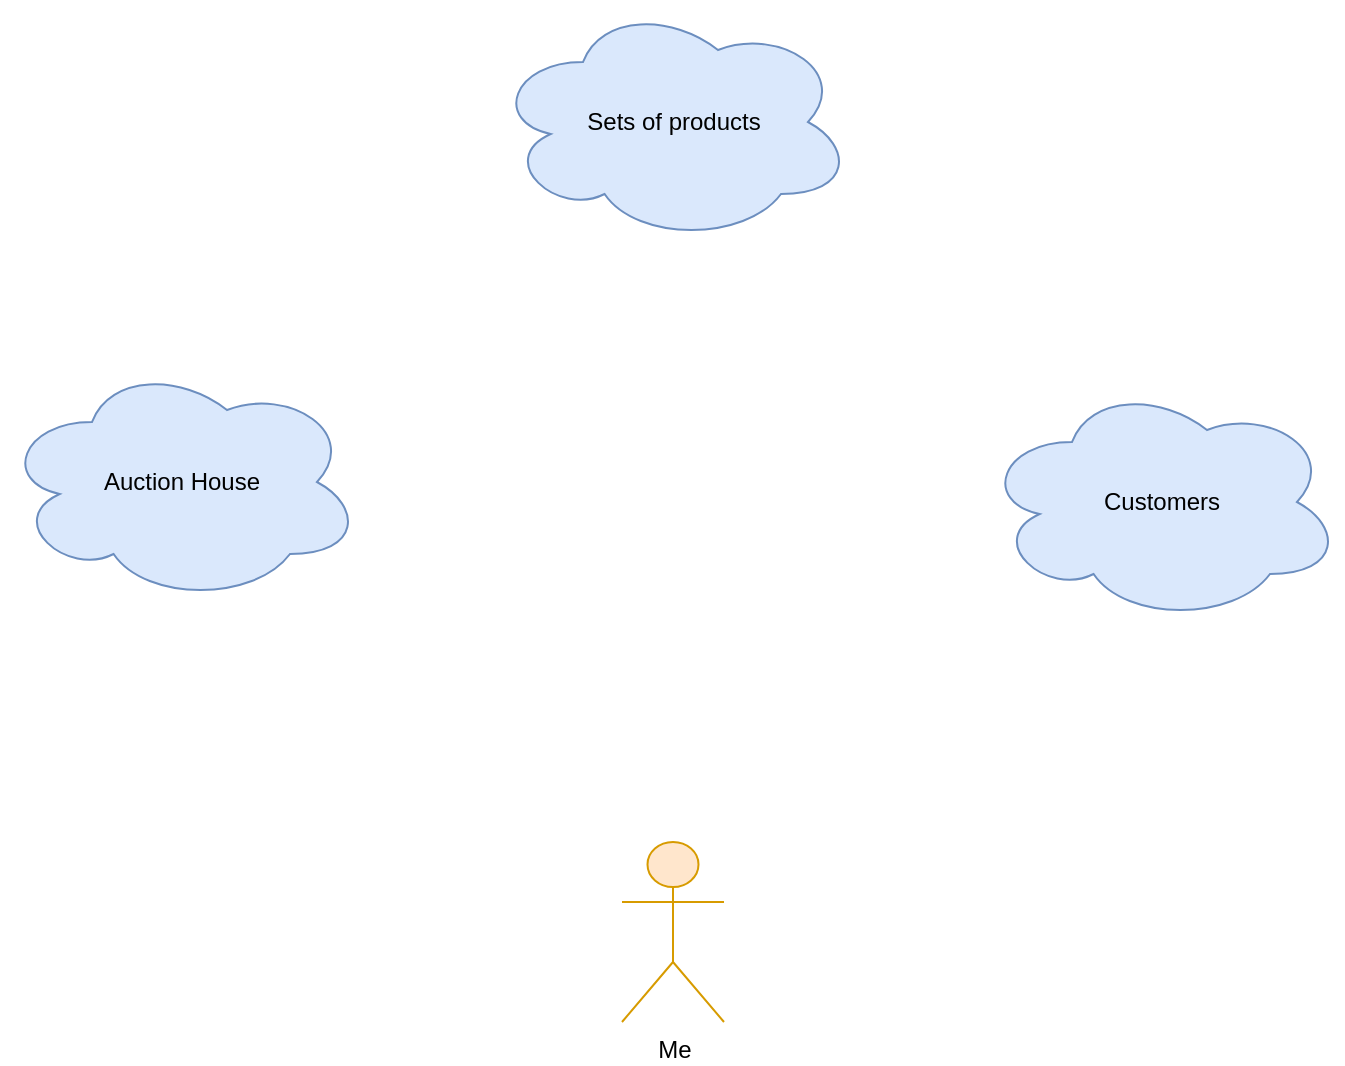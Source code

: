 <mxfile>
    <diagram id="LDu34mBQQuChH-cnlcev" name="Step1-Purpose">
        <mxGraphModel dx="945" dy="722" grid="1" gridSize="10" guides="1" tooltips="1" connect="1" arrows="1" fold="1" page="1" pageScale="1" pageWidth="827" pageHeight="1169" math="0" shadow="0">
            <root>
                <mxCell id="0"/>
                <mxCell id="1" parent="0"/>
                <mxCell id="IRgxSV-u55t7lliXxvqD-1" value="Me" style="shape=umlActor;verticalLabelPosition=bottom;verticalAlign=top;html=1;outlineConnect=0;fillColor=#ffe6cc;strokeColor=#d79b00;" vertex="1" parent="1">
                    <mxGeometry x="380" y="560" width="51" height="90" as="geometry"/>
                </mxCell>
                <mxCell id="IRgxSV-u55t7lliXxvqD-2" value="Auction House" style="ellipse;shape=cloud;whiteSpace=wrap;html=1;fillColor=#dae8fc;strokeColor=#6c8ebf;" vertex="1" parent="1">
                    <mxGeometry x="70" y="320" width="180" height="120" as="geometry"/>
                </mxCell>
                <mxCell id="IRgxSV-u55t7lliXxvqD-3" value="Sets of products" style="ellipse;shape=cloud;whiteSpace=wrap;html=1;fillColor=#dae8fc;strokeColor=#6c8ebf;" vertex="1" parent="1">
                    <mxGeometry x="315.5" y="140" width="180" height="120" as="geometry"/>
                </mxCell>
                <mxCell id="IRgxSV-u55t7lliXxvqD-4" value="Customers" style="ellipse;shape=cloud;whiteSpace=wrap;html=1;fillColor=#dae8fc;strokeColor=#6c8ebf;" vertex="1" parent="1">
                    <mxGeometry x="560" y="330" width="180" height="120" as="geometry"/>
                </mxCell>
            </root>
        </mxGraphModel>
    </diagram>
    <diagram id="hTLwfF3sU6FEyIsyFD9O" name="Step2- ER Model">
        <mxGraphModel dx="945" dy="722" grid="1" gridSize="10" guides="1" tooltips="1" connect="1" arrows="1" fold="1" page="1" pageScale="1" pageWidth="827" pageHeight="1169" math="0" shadow="0">
            <root>
                <mxCell id="JP4jf479MAIPDGqH67uS-0"/>
                <mxCell id="JP4jf479MAIPDGqH67uS-1" parent="JP4jf479MAIPDGqH67uS-0"/>
            </root>
        </mxGraphModel>
    </diagram>
    <diagram id="yKbAttKq7dpx1Gm8LJRe" name="Step3- UML">
        <mxGraphModel dx="945" dy="722" grid="1" gridSize="10" guides="1" tooltips="1" connect="1" arrows="1" fold="1" page="1" pageScale="1" pageWidth="827" pageHeight="1169" math="0" shadow="0">
            <root>
                <mxCell id="BrkPRGftGvAoWFTweqpY-0"/>
                <mxCell id="BrkPRGftGvAoWFTweqpY-1" parent="BrkPRGftGvAoWFTweqpY-0"/>
            </root>
        </mxGraphModel>
    </diagram>
    <diagram id="qkRbvgkk5tfpMBx8zUW5" name="Step4- Refine">
        <mxGraphModel dx="945" dy="722" grid="1" gridSize="10" guides="1" tooltips="1" connect="1" arrows="1" fold="1" page="1" pageScale="1" pageWidth="827" pageHeight="1169" math="0" shadow="0">
            <root>
                <mxCell id="e0_7lDDhxA25oNrazKJY-0"/>
                <mxCell id="e0_7lDDhxA25oNrazKJY-1" parent="e0_7lDDhxA25oNrazKJY-0"/>
            </root>
        </mxGraphModel>
    </diagram>
</mxfile>